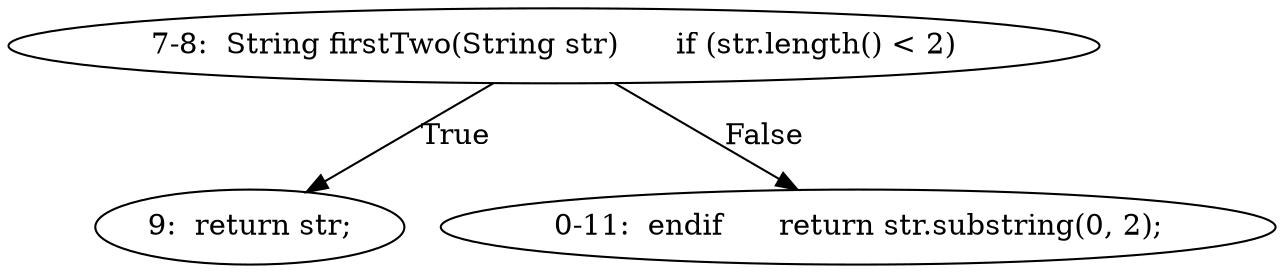 digraph result_test { 
// graph-vertices
  a1  [label="7-8:  String firstTwo(String str)	if (str.length() < 2)"]; 
  2  [label="9:  return str;"]; 
  a2  [label="0-11:  endif	return str.substring(0, 2);"]; 
// graph-edges
  a1 -> 2  [label="True"]; 
  a1 -> a2  [label="False"]; 
}